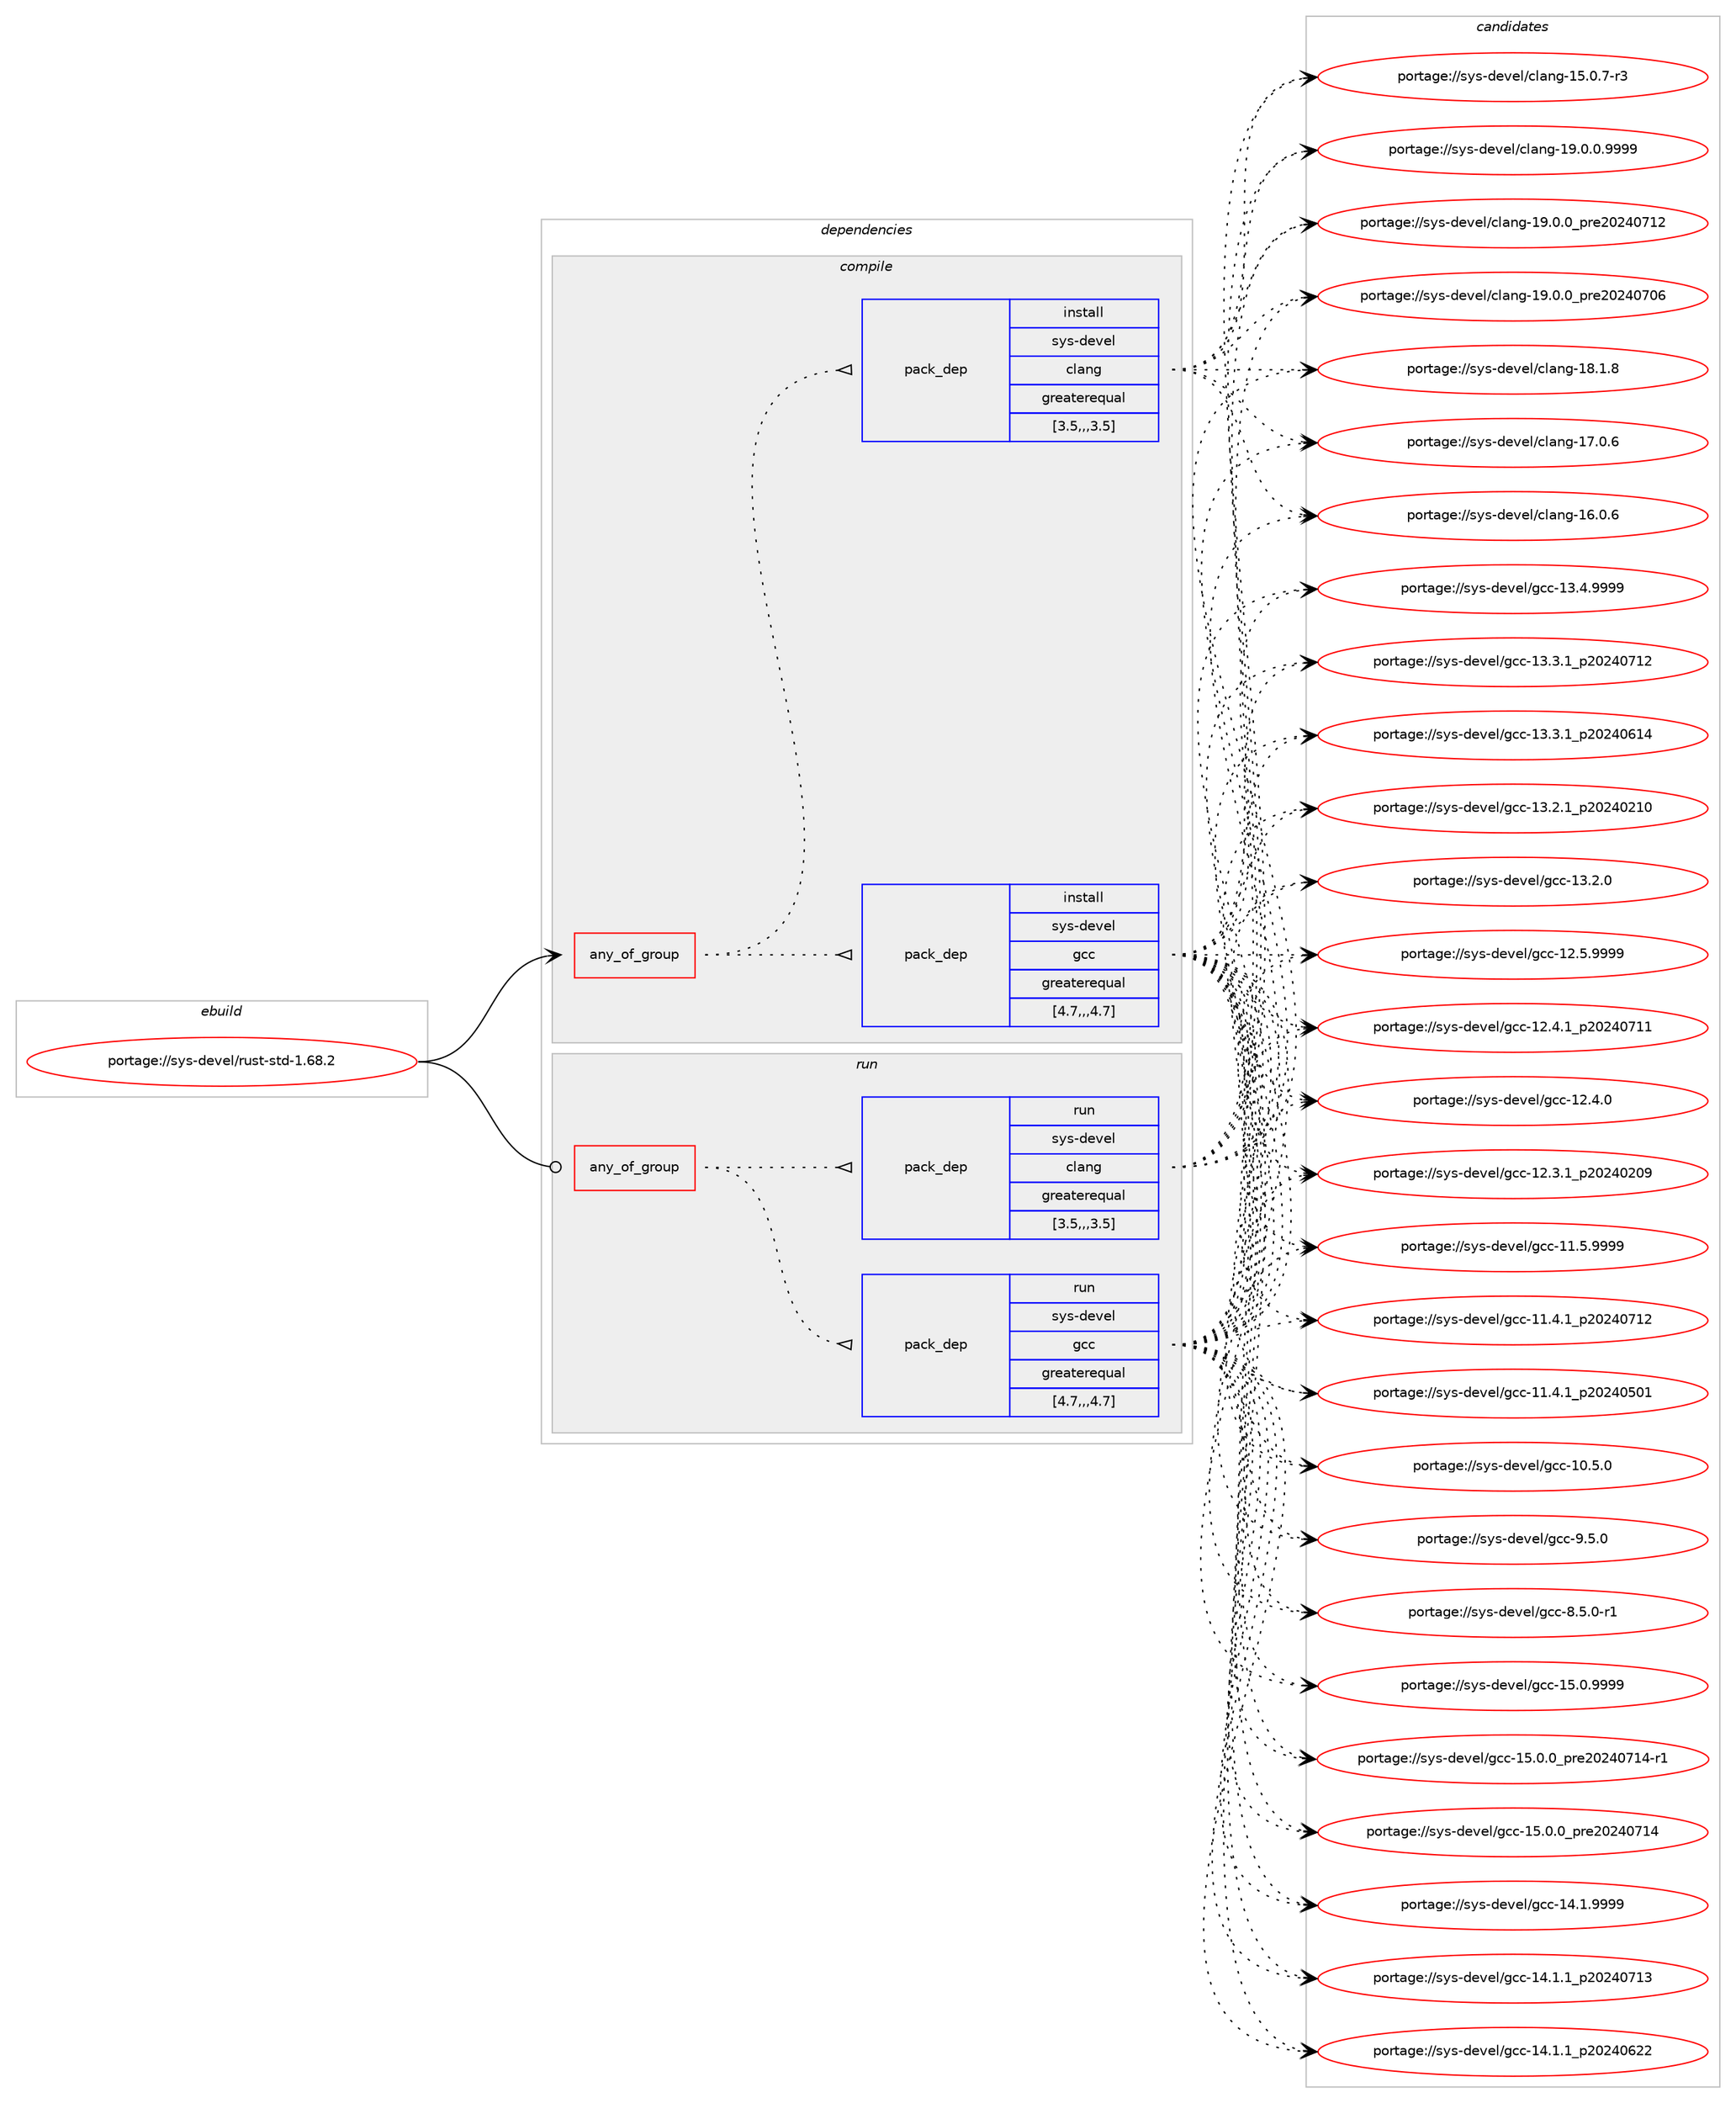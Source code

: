 digraph prolog {

# *************
# Graph options
# *************

newrank=true;
concentrate=true;
compound=true;
graph [rankdir=LR,fontname=Helvetica,fontsize=10,ranksep=1.5];#, ranksep=2.5, nodesep=0.2];
edge  [arrowhead=vee];
node  [fontname=Helvetica,fontsize=10];

# **********
# The ebuild
# **********

subgraph cluster_leftcol {
color=gray;
label=<<i>ebuild</i>>;
id [label="portage://sys-devel/rust-std-1.68.2", color=red, width=4, href="../sys-devel/rust-std-1.68.2.svg"];
}

# ****************
# The dependencies
# ****************

subgraph cluster_midcol {
color=gray;
label=<<i>dependencies</i>>;
subgraph cluster_compile {
fillcolor="#eeeeee";
style=filled;
label=<<i>compile</i>>;
subgraph any2752 {
dependency432602 [label=<<TABLE BORDER="0" CELLBORDER="1" CELLSPACING="0" CELLPADDING="4"><TR><TD CELLPADDING="10">any_of_group</TD></TR></TABLE>>, shape=none, color=red];subgraph pack314492 {
dependency432603 [label=<<TABLE BORDER="0" CELLBORDER="1" CELLSPACING="0" CELLPADDING="4" WIDTH="220"><TR><TD ROWSPAN="6" CELLPADDING="30">pack_dep</TD></TR><TR><TD WIDTH="110">install</TD></TR><TR><TD>sys-devel</TD></TR><TR><TD>gcc</TD></TR><TR><TD>greaterequal</TD></TR><TR><TD>[4.7,,,4.7]</TD></TR></TABLE>>, shape=none, color=blue];
}
dependency432602:e -> dependency432603:w [weight=20,style="dotted",arrowhead="oinv"];
subgraph pack314493 {
dependency432604 [label=<<TABLE BORDER="0" CELLBORDER="1" CELLSPACING="0" CELLPADDING="4" WIDTH="220"><TR><TD ROWSPAN="6" CELLPADDING="30">pack_dep</TD></TR><TR><TD WIDTH="110">install</TD></TR><TR><TD>sys-devel</TD></TR><TR><TD>clang</TD></TR><TR><TD>greaterequal</TD></TR><TR><TD>[3.5,,,3.5]</TD></TR></TABLE>>, shape=none, color=blue];
}
dependency432602:e -> dependency432604:w [weight=20,style="dotted",arrowhead="oinv"];
}
id:e -> dependency432602:w [weight=20,style="solid",arrowhead="vee"];
}
subgraph cluster_compileandrun {
fillcolor="#eeeeee";
style=filled;
label=<<i>compile and run</i>>;
}
subgraph cluster_run {
fillcolor="#eeeeee";
style=filled;
label=<<i>run</i>>;
subgraph any2753 {
dependency432605 [label=<<TABLE BORDER="0" CELLBORDER="1" CELLSPACING="0" CELLPADDING="4"><TR><TD CELLPADDING="10">any_of_group</TD></TR></TABLE>>, shape=none, color=red];subgraph pack314494 {
dependency432606 [label=<<TABLE BORDER="0" CELLBORDER="1" CELLSPACING="0" CELLPADDING="4" WIDTH="220"><TR><TD ROWSPAN="6" CELLPADDING="30">pack_dep</TD></TR><TR><TD WIDTH="110">run</TD></TR><TR><TD>sys-devel</TD></TR><TR><TD>gcc</TD></TR><TR><TD>greaterequal</TD></TR><TR><TD>[4.7,,,4.7]</TD></TR></TABLE>>, shape=none, color=blue];
}
dependency432605:e -> dependency432606:w [weight=20,style="dotted",arrowhead="oinv"];
subgraph pack314495 {
dependency432607 [label=<<TABLE BORDER="0" CELLBORDER="1" CELLSPACING="0" CELLPADDING="4" WIDTH="220"><TR><TD ROWSPAN="6" CELLPADDING="30">pack_dep</TD></TR><TR><TD WIDTH="110">run</TD></TR><TR><TD>sys-devel</TD></TR><TR><TD>clang</TD></TR><TR><TD>greaterequal</TD></TR><TR><TD>[3.5,,,3.5]</TD></TR></TABLE>>, shape=none, color=blue];
}
dependency432605:e -> dependency432607:w [weight=20,style="dotted",arrowhead="oinv"];
}
id:e -> dependency432605:w [weight=20,style="solid",arrowhead="odot"];
}
}

# **************
# The candidates
# **************

subgraph cluster_choices {
rank=same;
color=gray;
label=<<i>candidates</i>>;

subgraph choice314492 {
color=black;
nodesep=1;
choice1151211154510010111810110847103999945495346484657575757 [label="portage://sys-devel/gcc-15.0.9999", color=red, width=4,href="../sys-devel/gcc-15.0.9999.svg"];
choice11512111545100101118101108471039999454953464846489511211410150485052485549524511449 [label="portage://sys-devel/gcc-15.0.0_pre20240714-r1", color=red, width=4,href="../sys-devel/gcc-15.0.0_pre20240714-r1.svg"];
choice1151211154510010111810110847103999945495346484648951121141015048505248554952 [label="portage://sys-devel/gcc-15.0.0_pre20240714", color=red, width=4,href="../sys-devel/gcc-15.0.0_pre20240714.svg"];
choice1151211154510010111810110847103999945495246494657575757 [label="portage://sys-devel/gcc-14.1.9999", color=red, width=4,href="../sys-devel/gcc-14.1.9999.svg"];
choice1151211154510010111810110847103999945495246494649951125048505248554951 [label="portage://sys-devel/gcc-14.1.1_p20240713", color=red, width=4,href="../sys-devel/gcc-14.1.1_p20240713.svg"];
choice1151211154510010111810110847103999945495246494649951125048505248545050 [label="portage://sys-devel/gcc-14.1.1_p20240622", color=red, width=4,href="../sys-devel/gcc-14.1.1_p20240622.svg"];
choice1151211154510010111810110847103999945495146524657575757 [label="portage://sys-devel/gcc-13.4.9999", color=red, width=4,href="../sys-devel/gcc-13.4.9999.svg"];
choice1151211154510010111810110847103999945495146514649951125048505248554950 [label="portage://sys-devel/gcc-13.3.1_p20240712", color=red, width=4,href="../sys-devel/gcc-13.3.1_p20240712.svg"];
choice1151211154510010111810110847103999945495146514649951125048505248544952 [label="portage://sys-devel/gcc-13.3.1_p20240614", color=red, width=4,href="../sys-devel/gcc-13.3.1_p20240614.svg"];
choice1151211154510010111810110847103999945495146504649951125048505248504948 [label="portage://sys-devel/gcc-13.2.1_p20240210", color=red, width=4,href="../sys-devel/gcc-13.2.1_p20240210.svg"];
choice1151211154510010111810110847103999945495146504648 [label="portage://sys-devel/gcc-13.2.0", color=red, width=4,href="../sys-devel/gcc-13.2.0.svg"];
choice1151211154510010111810110847103999945495046534657575757 [label="portage://sys-devel/gcc-12.5.9999", color=red, width=4,href="../sys-devel/gcc-12.5.9999.svg"];
choice1151211154510010111810110847103999945495046524649951125048505248554949 [label="portage://sys-devel/gcc-12.4.1_p20240711", color=red, width=4,href="../sys-devel/gcc-12.4.1_p20240711.svg"];
choice1151211154510010111810110847103999945495046524648 [label="portage://sys-devel/gcc-12.4.0", color=red, width=4,href="../sys-devel/gcc-12.4.0.svg"];
choice1151211154510010111810110847103999945495046514649951125048505248504857 [label="portage://sys-devel/gcc-12.3.1_p20240209", color=red, width=4,href="../sys-devel/gcc-12.3.1_p20240209.svg"];
choice1151211154510010111810110847103999945494946534657575757 [label="portage://sys-devel/gcc-11.5.9999", color=red, width=4,href="../sys-devel/gcc-11.5.9999.svg"];
choice1151211154510010111810110847103999945494946524649951125048505248554950 [label="portage://sys-devel/gcc-11.4.1_p20240712", color=red, width=4,href="../sys-devel/gcc-11.4.1_p20240712.svg"];
choice1151211154510010111810110847103999945494946524649951125048505248534849 [label="portage://sys-devel/gcc-11.4.1_p20240501", color=red, width=4,href="../sys-devel/gcc-11.4.1_p20240501.svg"];
choice1151211154510010111810110847103999945494846534648 [label="portage://sys-devel/gcc-10.5.0", color=red, width=4,href="../sys-devel/gcc-10.5.0.svg"];
choice11512111545100101118101108471039999455746534648 [label="portage://sys-devel/gcc-9.5.0", color=red, width=4,href="../sys-devel/gcc-9.5.0.svg"];
choice115121115451001011181011084710399994556465346484511449 [label="portage://sys-devel/gcc-8.5.0-r1", color=red, width=4,href="../sys-devel/gcc-8.5.0-r1.svg"];
dependency432603:e -> choice1151211154510010111810110847103999945495346484657575757:w [style=dotted,weight="100"];
dependency432603:e -> choice11512111545100101118101108471039999454953464846489511211410150485052485549524511449:w [style=dotted,weight="100"];
dependency432603:e -> choice1151211154510010111810110847103999945495346484648951121141015048505248554952:w [style=dotted,weight="100"];
dependency432603:e -> choice1151211154510010111810110847103999945495246494657575757:w [style=dotted,weight="100"];
dependency432603:e -> choice1151211154510010111810110847103999945495246494649951125048505248554951:w [style=dotted,weight="100"];
dependency432603:e -> choice1151211154510010111810110847103999945495246494649951125048505248545050:w [style=dotted,weight="100"];
dependency432603:e -> choice1151211154510010111810110847103999945495146524657575757:w [style=dotted,weight="100"];
dependency432603:e -> choice1151211154510010111810110847103999945495146514649951125048505248554950:w [style=dotted,weight="100"];
dependency432603:e -> choice1151211154510010111810110847103999945495146514649951125048505248544952:w [style=dotted,weight="100"];
dependency432603:e -> choice1151211154510010111810110847103999945495146504649951125048505248504948:w [style=dotted,weight="100"];
dependency432603:e -> choice1151211154510010111810110847103999945495146504648:w [style=dotted,weight="100"];
dependency432603:e -> choice1151211154510010111810110847103999945495046534657575757:w [style=dotted,weight="100"];
dependency432603:e -> choice1151211154510010111810110847103999945495046524649951125048505248554949:w [style=dotted,weight="100"];
dependency432603:e -> choice1151211154510010111810110847103999945495046524648:w [style=dotted,weight="100"];
dependency432603:e -> choice1151211154510010111810110847103999945495046514649951125048505248504857:w [style=dotted,weight="100"];
dependency432603:e -> choice1151211154510010111810110847103999945494946534657575757:w [style=dotted,weight="100"];
dependency432603:e -> choice1151211154510010111810110847103999945494946524649951125048505248554950:w [style=dotted,weight="100"];
dependency432603:e -> choice1151211154510010111810110847103999945494946524649951125048505248534849:w [style=dotted,weight="100"];
dependency432603:e -> choice1151211154510010111810110847103999945494846534648:w [style=dotted,weight="100"];
dependency432603:e -> choice11512111545100101118101108471039999455746534648:w [style=dotted,weight="100"];
dependency432603:e -> choice115121115451001011181011084710399994556465346484511449:w [style=dotted,weight="100"];
}
subgraph choice314493 {
color=black;
nodesep=1;
choice11512111545100101118101108479910897110103454957464846484657575757 [label="portage://sys-devel/clang-19.0.0.9999", color=red, width=4,href="../sys-devel/clang-19.0.0.9999.svg"];
choice1151211154510010111810110847991089711010345495746484648951121141015048505248554950 [label="portage://sys-devel/clang-19.0.0_pre20240712", color=red, width=4,href="../sys-devel/clang-19.0.0_pre20240712.svg"];
choice1151211154510010111810110847991089711010345495746484648951121141015048505248554854 [label="portage://sys-devel/clang-19.0.0_pre20240706", color=red, width=4,href="../sys-devel/clang-19.0.0_pre20240706.svg"];
choice1151211154510010111810110847991089711010345495646494656 [label="portage://sys-devel/clang-18.1.8", color=red, width=4,href="../sys-devel/clang-18.1.8.svg"];
choice1151211154510010111810110847991089711010345495546484654 [label="portage://sys-devel/clang-17.0.6", color=red, width=4,href="../sys-devel/clang-17.0.6.svg"];
choice1151211154510010111810110847991089711010345495446484654 [label="portage://sys-devel/clang-16.0.6", color=red, width=4,href="../sys-devel/clang-16.0.6.svg"];
choice11512111545100101118101108479910897110103454953464846554511451 [label="portage://sys-devel/clang-15.0.7-r3", color=red, width=4,href="../sys-devel/clang-15.0.7-r3.svg"];
dependency432604:e -> choice11512111545100101118101108479910897110103454957464846484657575757:w [style=dotted,weight="100"];
dependency432604:e -> choice1151211154510010111810110847991089711010345495746484648951121141015048505248554950:w [style=dotted,weight="100"];
dependency432604:e -> choice1151211154510010111810110847991089711010345495746484648951121141015048505248554854:w [style=dotted,weight="100"];
dependency432604:e -> choice1151211154510010111810110847991089711010345495646494656:w [style=dotted,weight="100"];
dependency432604:e -> choice1151211154510010111810110847991089711010345495546484654:w [style=dotted,weight="100"];
dependency432604:e -> choice1151211154510010111810110847991089711010345495446484654:w [style=dotted,weight="100"];
dependency432604:e -> choice11512111545100101118101108479910897110103454953464846554511451:w [style=dotted,weight="100"];
}
subgraph choice314494 {
color=black;
nodesep=1;
choice1151211154510010111810110847103999945495346484657575757 [label="portage://sys-devel/gcc-15.0.9999", color=red, width=4,href="../sys-devel/gcc-15.0.9999.svg"];
choice11512111545100101118101108471039999454953464846489511211410150485052485549524511449 [label="portage://sys-devel/gcc-15.0.0_pre20240714-r1", color=red, width=4,href="../sys-devel/gcc-15.0.0_pre20240714-r1.svg"];
choice1151211154510010111810110847103999945495346484648951121141015048505248554952 [label="portage://sys-devel/gcc-15.0.0_pre20240714", color=red, width=4,href="../sys-devel/gcc-15.0.0_pre20240714.svg"];
choice1151211154510010111810110847103999945495246494657575757 [label="portage://sys-devel/gcc-14.1.9999", color=red, width=4,href="../sys-devel/gcc-14.1.9999.svg"];
choice1151211154510010111810110847103999945495246494649951125048505248554951 [label="portage://sys-devel/gcc-14.1.1_p20240713", color=red, width=4,href="../sys-devel/gcc-14.1.1_p20240713.svg"];
choice1151211154510010111810110847103999945495246494649951125048505248545050 [label="portage://sys-devel/gcc-14.1.1_p20240622", color=red, width=4,href="../sys-devel/gcc-14.1.1_p20240622.svg"];
choice1151211154510010111810110847103999945495146524657575757 [label="portage://sys-devel/gcc-13.4.9999", color=red, width=4,href="../sys-devel/gcc-13.4.9999.svg"];
choice1151211154510010111810110847103999945495146514649951125048505248554950 [label="portage://sys-devel/gcc-13.3.1_p20240712", color=red, width=4,href="../sys-devel/gcc-13.3.1_p20240712.svg"];
choice1151211154510010111810110847103999945495146514649951125048505248544952 [label="portage://sys-devel/gcc-13.3.1_p20240614", color=red, width=4,href="../sys-devel/gcc-13.3.1_p20240614.svg"];
choice1151211154510010111810110847103999945495146504649951125048505248504948 [label="portage://sys-devel/gcc-13.2.1_p20240210", color=red, width=4,href="../sys-devel/gcc-13.2.1_p20240210.svg"];
choice1151211154510010111810110847103999945495146504648 [label="portage://sys-devel/gcc-13.2.0", color=red, width=4,href="../sys-devel/gcc-13.2.0.svg"];
choice1151211154510010111810110847103999945495046534657575757 [label="portage://sys-devel/gcc-12.5.9999", color=red, width=4,href="../sys-devel/gcc-12.5.9999.svg"];
choice1151211154510010111810110847103999945495046524649951125048505248554949 [label="portage://sys-devel/gcc-12.4.1_p20240711", color=red, width=4,href="../sys-devel/gcc-12.4.1_p20240711.svg"];
choice1151211154510010111810110847103999945495046524648 [label="portage://sys-devel/gcc-12.4.0", color=red, width=4,href="../sys-devel/gcc-12.4.0.svg"];
choice1151211154510010111810110847103999945495046514649951125048505248504857 [label="portage://sys-devel/gcc-12.3.1_p20240209", color=red, width=4,href="../sys-devel/gcc-12.3.1_p20240209.svg"];
choice1151211154510010111810110847103999945494946534657575757 [label="portage://sys-devel/gcc-11.5.9999", color=red, width=4,href="../sys-devel/gcc-11.5.9999.svg"];
choice1151211154510010111810110847103999945494946524649951125048505248554950 [label="portage://sys-devel/gcc-11.4.1_p20240712", color=red, width=4,href="../sys-devel/gcc-11.4.1_p20240712.svg"];
choice1151211154510010111810110847103999945494946524649951125048505248534849 [label="portage://sys-devel/gcc-11.4.1_p20240501", color=red, width=4,href="../sys-devel/gcc-11.4.1_p20240501.svg"];
choice1151211154510010111810110847103999945494846534648 [label="portage://sys-devel/gcc-10.5.0", color=red, width=4,href="../sys-devel/gcc-10.5.0.svg"];
choice11512111545100101118101108471039999455746534648 [label="portage://sys-devel/gcc-9.5.0", color=red, width=4,href="../sys-devel/gcc-9.5.0.svg"];
choice115121115451001011181011084710399994556465346484511449 [label="portage://sys-devel/gcc-8.5.0-r1", color=red, width=4,href="../sys-devel/gcc-8.5.0-r1.svg"];
dependency432606:e -> choice1151211154510010111810110847103999945495346484657575757:w [style=dotted,weight="100"];
dependency432606:e -> choice11512111545100101118101108471039999454953464846489511211410150485052485549524511449:w [style=dotted,weight="100"];
dependency432606:e -> choice1151211154510010111810110847103999945495346484648951121141015048505248554952:w [style=dotted,weight="100"];
dependency432606:e -> choice1151211154510010111810110847103999945495246494657575757:w [style=dotted,weight="100"];
dependency432606:e -> choice1151211154510010111810110847103999945495246494649951125048505248554951:w [style=dotted,weight="100"];
dependency432606:e -> choice1151211154510010111810110847103999945495246494649951125048505248545050:w [style=dotted,weight="100"];
dependency432606:e -> choice1151211154510010111810110847103999945495146524657575757:w [style=dotted,weight="100"];
dependency432606:e -> choice1151211154510010111810110847103999945495146514649951125048505248554950:w [style=dotted,weight="100"];
dependency432606:e -> choice1151211154510010111810110847103999945495146514649951125048505248544952:w [style=dotted,weight="100"];
dependency432606:e -> choice1151211154510010111810110847103999945495146504649951125048505248504948:w [style=dotted,weight="100"];
dependency432606:e -> choice1151211154510010111810110847103999945495146504648:w [style=dotted,weight="100"];
dependency432606:e -> choice1151211154510010111810110847103999945495046534657575757:w [style=dotted,weight="100"];
dependency432606:e -> choice1151211154510010111810110847103999945495046524649951125048505248554949:w [style=dotted,weight="100"];
dependency432606:e -> choice1151211154510010111810110847103999945495046524648:w [style=dotted,weight="100"];
dependency432606:e -> choice1151211154510010111810110847103999945495046514649951125048505248504857:w [style=dotted,weight="100"];
dependency432606:e -> choice1151211154510010111810110847103999945494946534657575757:w [style=dotted,weight="100"];
dependency432606:e -> choice1151211154510010111810110847103999945494946524649951125048505248554950:w [style=dotted,weight="100"];
dependency432606:e -> choice1151211154510010111810110847103999945494946524649951125048505248534849:w [style=dotted,weight="100"];
dependency432606:e -> choice1151211154510010111810110847103999945494846534648:w [style=dotted,weight="100"];
dependency432606:e -> choice11512111545100101118101108471039999455746534648:w [style=dotted,weight="100"];
dependency432606:e -> choice115121115451001011181011084710399994556465346484511449:w [style=dotted,weight="100"];
}
subgraph choice314495 {
color=black;
nodesep=1;
choice11512111545100101118101108479910897110103454957464846484657575757 [label="portage://sys-devel/clang-19.0.0.9999", color=red, width=4,href="../sys-devel/clang-19.0.0.9999.svg"];
choice1151211154510010111810110847991089711010345495746484648951121141015048505248554950 [label="portage://sys-devel/clang-19.0.0_pre20240712", color=red, width=4,href="../sys-devel/clang-19.0.0_pre20240712.svg"];
choice1151211154510010111810110847991089711010345495746484648951121141015048505248554854 [label="portage://sys-devel/clang-19.0.0_pre20240706", color=red, width=4,href="../sys-devel/clang-19.0.0_pre20240706.svg"];
choice1151211154510010111810110847991089711010345495646494656 [label="portage://sys-devel/clang-18.1.8", color=red, width=4,href="../sys-devel/clang-18.1.8.svg"];
choice1151211154510010111810110847991089711010345495546484654 [label="portage://sys-devel/clang-17.0.6", color=red, width=4,href="../sys-devel/clang-17.0.6.svg"];
choice1151211154510010111810110847991089711010345495446484654 [label="portage://sys-devel/clang-16.0.6", color=red, width=4,href="../sys-devel/clang-16.0.6.svg"];
choice11512111545100101118101108479910897110103454953464846554511451 [label="portage://sys-devel/clang-15.0.7-r3", color=red, width=4,href="../sys-devel/clang-15.0.7-r3.svg"];
dependency432607:e -> choice11512111545100101118101108479910897110103454957464846484657575757:w [style=dotted,weight="100"];
dependency432607:e -> choice1151211154510010111810110847991089711010345495746484648951121141015048505248554950:w [style=dotted,weight="100"];
dependency432607:e -> choice1151211154510010111810110847991089711010345495746484648951121141015048505248554854:w [style=dotted,weight="100"];
dependency432607:e -> choice1151211154510010111810110847991089711010345495646494656:w [style=dotted,weight="100"];
dependency432607:e -> choice1151211154510010111810110847991089711010345495546484654:w [style=dotted,weight="100"];
dependency432607:e -> choice1151211154510010111810110847991089711010345495446484654:w [style=dotted,weight="100"];
dependency432607:e -> choice11512111545100101118101108479910897110103454953464846554511451:w [style=dotted,weight="100"];
}
}

}
